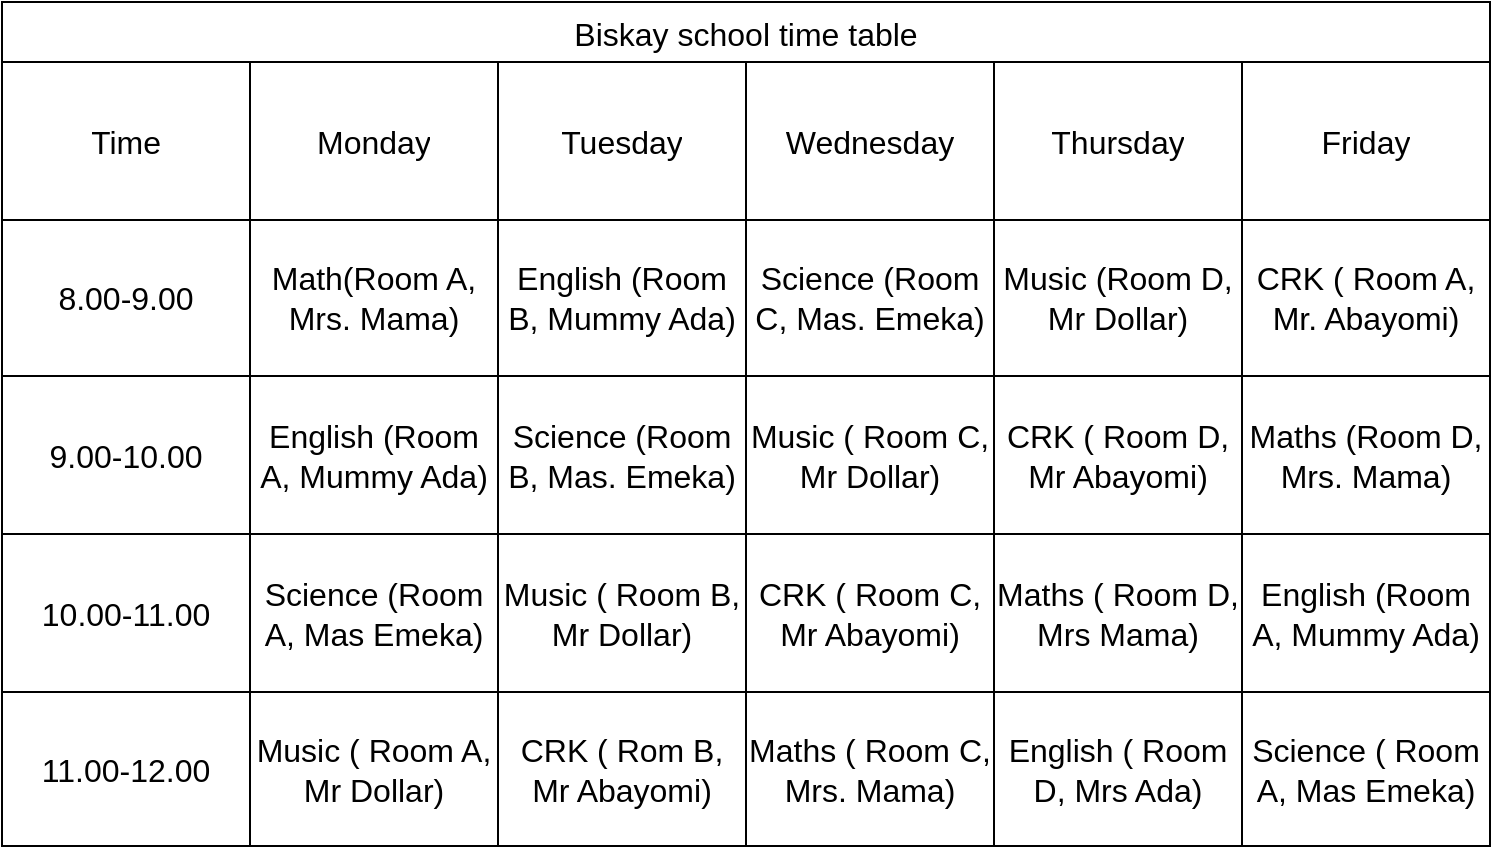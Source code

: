<mxfile version="24.2.5" type="device">
  <diagram name="Page-1" id="jOcHRtPfo5bOFZ-ORxIO">
    <mxGraphModel dx="1964" dy="727" grid="1" gridSize="10" guides="1" tooltips="1" connect="1" arrows="1" fold="1" page="1" pageScale="1" pageWidth="850" pageHeight="1100" math="0" shadow="0">
      <root>
        <mxCell id="0" />
        <mxCell id="1" parent="0" />
        <mxCell id="AP3mNxp9teoSaf6UbwaE-1" value="Biskay school time table" style="shape=table;startSize=30;container=1;collapsible=0;childLayout=tableLayout;strokeColor=default;fontSize=16;" vertex="1" parent="1">
          <mxGeometry x="-50" y="100" width="744" height="422" as="geometry" />
        </mxCell>
        <mxCell id="AP3mNxp9teoSaf6UbwaE-37" style="shape=tableRow;horizontal=0;startSize=0;swimlaneHead=0;swimlaneBody=0;strokeColor=inherit;top=0;left=0;bottom=0;right=0;collapsible=0;dropTarget=0;fillColor=none;points=[[0,0.5],[1,0.5]];portConstraint=eastwest;fontSize=16;" vertex="1" parent="AP3mNxp9teoSaf6UbwaE-1">
          <mxGeometry y="30" width="744" height="79" as="geometry" />
        </mxCell>
        <mxCell id="AP3mNxp9teoSaf6UbwaE-38" value="Time" style="shape=partialRectangle;html=1;whiteSpace=wrap;connectable=0;strokeColor=inherit;overflow=hidden;fillColor=none;top=0;left=0;bottom=0;right=0;pointerEvents=1;fontSize=16;" vertex="1" parent="AP3mNxp9teoSaf6UbwaE-37">
          <mxGeometry width="124" height="79" as="geometry">
            <mxRectangle width="124" height="79" as="alternateBounds" />
          </mxGeometry>
        </mxCell>
        <mxCell id="AP3mNxp9teoSaf6UbwaE-39" value="Monday" style="shape=partialRectangle;html=1;whiteSpace=wrap;connectable=0;strokeColor=inherit;overflow=hidden;fillColor=none;top=0;left=0;bottom=0;right=0;pointerEvents=1;fontSize=16;" vertex="1" parent="AP3mNxp9teoSaf6UbwaE-37">
          <mxGeometry x="124" width="124" height="79" as="geometry">
            <mxRectangle width="124" height="79" as="alternateBounds" />
          </mxGeometry>
        </mxCell>
        <mxCell id="AP3mNxp9teoSaf6UbwaE-40" value="Tuesday" style="shape=partialRectangle;html=1;whiteSpace=wrap;connectable=0;strokeColor=inherit;overflow=hidden;fillColor=none;top=0;left=0;bottom=0;right=0;pointerEvents=1;fontSize=16;" vertex="1" parent="AP3mNxp9teoSaf6UbwaE-37">
          <mxGeometry x="248" width="124" height="79" as="geometry">
            <mxRectangle width="124" height="79" as="alternateBounds" />
          </mxGeometry>
        </mxCell>
        <mxCell id="AP3mNxp9teoSaf6UbwaE-41" value="Wednesday" style="shape=partialRectangle;html=1;whiteSpace=wrap;connectable=0;strokeColor=inherit;overflow=hidden;fillColor=none;top=0;left=0;bottom=0;right=0;pointerEvents=1;fontSize=16;" vertex="1" parent="AP3mNxp9teoSaf6UbwaE-37">
          <mxGeometry x="372" width="124" height="79" as="geometry">
            <mxRectangle width="124" height="79" as="alternateBounds" />
          </mxGeometry>
        </mxCell>
        <mxCell id="AP3mNxp9teoSaf6UbwaE-42" value="Thursday" style="shape=partialRectangle;html=1;whiteSpace=wrap;connectable=0;strokeColor=inherit;overflow=hidden;fillColor=none;top=0;left=0;bottom=0;right=0;pointerEvents=1;fontSize=16;" vertex="1" parent="AP3mNxp9teoSaf6UbwaE-37">
          <mxGeometry x="496" width="124" height="79" as="geometry">
            <mxRectangle width="124" height="79" as="alternateBounds" />
          </mxGeometry>
        </mxCell>
        <mxCell id="AP3mNxp9teoSaf6UbwaE-45" value="Friday" style="shape=partialRectangle;html=1;whiteSpace=wrap;connectable=0;strokeColor=inherit;overflow=hidden;fillColor=none;top=0;left=0;bottom=0;right=0;pointerEvents=1;fontSize=16;" vertex="1" parent="AP3mNxp9teoSaf6UbwaE-37">
          <mxGeometry x="620" width="124" height="79" as="geometry">
            <mxRectangle width="124" height="79" as="alternateBounds" />
          </mxGeometry>
        </mxCell>
        <mxCell id="AP3mNxp9teoSaf6UbwaE-30" style="shape=tableRow;horizontal=0;startSize=0;swimlaneHead=0;swimlaneBody=0;strokeColor=inherit;top=0;left=0;bottom=0;right=0;collapsible=0;dropTarget=0;fillColor=none;points=[[0,0.5],[1,0.5]];portConstraint=eastwest;fontSize=16;" vertex="1" parent="AP3mNxp9teoSaf6UbwaE-1">
          <mxGeometry y="109" width="744" height="78" as="geometry" />
        </mxCell>
        <mxCell id="AP3mNxp9teoSaf6UbwaE-31" value="8.00-9.00" style="shape=partialRectangle;html=1;whiteSpace=wrap;connectable=0;strokeColor=inherit;overflow=hidden;fillColor=none;top=0;left=0;bottom=0;right=0;pointerEvents=1;fontSize=16;" vertex="1" parent="AP3mNxp9teoSaf6UbwaE-30">
          <mxGeometry width="124" height="78" as="geometry">
            <mxRectangle width="124" height="78" as="alternateBounds" />
          </mxGeometry>
        </mxCell>
        <mxCell id="AP3mNxp9teoSaf6UbwaE-32" value="Math(Room A, Mrs. Mama)" style="shape=partialRectangle;html=1;whiteSpace=wrap;connectable=0;strokeColor=inherit;overflow=hidden;fillColor=none;top=0;left=0;bottom=0;right=0;pointerEvents=1;fontSize=16;" vertex="1" parent="AP3mNxp9teoSaf6UbwaE-30">
          <mxGeometry x="124" width="124" height="78" as="geometry">
            <mxRectangle width="124" height="78" as="alternateBounds" />
          </mxGeometry>
        </mxCell>
        <mxCell id="AP3mNxp9teoSaf6UbwaE-33" value="English (Room B, Mummy Ada)" style="shape=partialRectangle;html=1;whiteSpace=wrap;connectable=0;strokeColor=inherit;overflow=hidden;fillColor=none;top=0;left=0;bottom=0;right=0;pointerEvents=1;fontSize=16;" vertex="1" parent="AP3mNxp9teoSaf6UbwaE-30">
          <mxGeometry x="248" width="124" height="78" as="geometry">
            <mxRectangle width="124" height="78" as="alternateBounds" />
          </mxGeometry>
        </mxCell>
        <mxCell id="AP3mNxp9teoSaf6UbwaE-34" value="Science (Room C, Mas. Emeka)" style="shape=partialRectangle;html=1;whiteSpace=wrap;connectable=0;strokeColor=inherit;overflow=hidden;fillColor=none;top=0;left=0;bottom=0;right=0;pointerEvents=1;fontSize=16;" vertex="1" parent="AP3mNxp9teoSaf6UbwaE-30">
          <mxGeometry x="372" width="124" height="78" as="geometry">
            <mxRectangle width="124" height="78" as="alternateBounds" />
          </mxGeometry>
        </mxCell>
        <mxCell id="AP3mNxp9teoSaf6UbwaE-35" value="Music (Room D, Mr Dollar)" style="shape=partialRectangle;html=1;whiteSpace=wrap;connectable=0;strokeColor=inherit;overflow=hidden;fillColor=none;top=0;left=0;bottom=0;right=0;pointerEvents=1;fontSize=16;" vertex="1" parent="AP3mNxp9teoSaf6UbwaE-30">
          <mxGeometry x="496" width="124" height="78" as="geometry">
            <mxRectangle width="124" height="78" as="alternateBounds" />
          </mxGeometry>
        </mxCell>
        <mxCell id="AP3mNxp9teoSaf6UbwaE-46" value="CRK ( Room A, Mr. Abayomi)" style="shape=partialRectangle;html=1;whiteSpace=wrap;connectable=0;strokeColor=inherit;overflow=hidden;fillColor=none;top=0;left=0;bottom=0;right=0;pointerEvents=1;fontSize=16;" vertex="1" parent="AP3mNxp9teoSaf6UbwaE-30">
          <mxGeometry x="620" width="124" height="78" as="geometry">
            <mxRectangle width="124" height="78" as="alternateBounds" />
          </mxGeometry>
        </mxCell>
        <mxCell id="AP3mNxp9teoSaf6UbwaE-23" style="shape=tableRow;horizontal=0;startSize=0;swimlaneHead=0;swimlaneBody=0;strokeColor=inherit;top=0;left=0;bottom=0;right=0;collapsible=0;dropTarget=0;fillColor=none;points=[[0,0.5],[1,0.5]];portConstraint=eastwest;fontSize=16;" vertex="1" parent="AP3mNxp9teoSaf6UbwaE-1">
          <mxGeometry y="187" width="744" height="79" as="geometry" />
        </mxCell>
        <mxCell id="AP3mNxp9teoSaf6UbwaE-24" value="9.00-10.00" style="shape=partialRectangle;html=1;whiteSpace=wrap;connectable=0;strokeColor=inherit;overflow=hidden;fillColor=none;top=0;left=0;bottom=0;right=0;pointerEvents=1;fontSize=16;" vertex="1" parent="AP3mNxp9teoSaf6UbwaE-23">
          <mxGeometry width="124" height="79" as="geometry">
            <mxRectangle width="124" height="79" as="alternateBounds" />
          </mxGeometry>
        </mxCell>
        <mxCell id="AP3mNxp9teoSaf6UbwaE-25" value="English (Room A, Mummy Ada)" style="shape=partialRectangle;html=1;whiteSpace=wrap;connectable=0;strokeColor=inherit;overflow=hidden;fillColor=none;top=0;left=0;bottom=0;right=0;pointerEvents=1;fontSize=16;" vertex="1" parent="AP3mNxp9teoSaf6UbwaE-23">
          <mxGeometry x="124" width="124" height="79" as="geometry">
            <mxRectangle width="124" height="79" as="alternateBounds" />
          </mxGeometry>
        </mxCell>
        <mxCell id="AP3mNxp9teoSaf6UbwaE-26" value="Science (Room B, Mas. Emeka)" style="shape=partialRectangle;html=1;whiteSpace=wrap;connectable=0;strokeColor=inherit;overflow=hidden;fillColor=none;top=0;left=0;bottom=0;right=0;pointerEvents=1;fontSize=16;" vertex="1" parent="AP3mNxp9teoSaf6UbwaE-23">
          <mxGeometry x="248" width="124" height="79" as="geometry">
            <mxRectangle width="124" height="79" as="alternateBounds" />
          </mxGeometry>
        </mxCell>
        <mxCell id="AP3mNxp9teoSaf6UbwaE-27" value="Music ( Room C, Mr Dollar)" style="shape=partialRectangle;html=1;whiteSpace=wrap;connectable=0;strokeColor=inherit;overflow=hidden;fillColor=none;top=0;left=0;bottom=0;right=0;pointerEvents=1;fontSize=16;" vertex="1" parent="AP3mNxp9teoSaf6UbwaE-23">
          <mxGeometry x="372" width="124" height="79" as="geometry">
            <mxRectangle width="124" height="79" as="alternateBounds" />
          </mxGeometry>
        </mxCell>
        <mxCell id="AP3mNxp9teoSaf6UbwaE-28" value="CRK ( Room D, Mr Abayomi)" style="shape=partialRectangle;html=1;whiteSpace=wrap;connectable=0;strokeColor=inherit;overflow=hidden;fillColor=none;top=0;left=0;bottom=0;right=0;pointerEvents=1;fontSize=16;" vertex="1" parent="AP3mNxp9teoSaf6UbwaE-23">
          <mxGeometry x="496" width="124" height="79" as="geometry">
            <mxRectangle width="124" height="79" as="alternateBounds" />
          </mxGeometry>
        </mxCell>
        <mxCell id="AP3mNxp9teoSaf6UbwaE-47" value="Maths (Room D, Mrs. Mama)" style="shape=partialRectangle;html=1;whiteSpace=wrap;connectable=0;strokeColor=inherit;overflow=hidden;fillColor=none;top=0;left=0;bottom=0;right=0;pointerEvents=1;fontSize=16;" vertex="1" parent="AP3mNxp9teoSaf6UbwaE-23">
          <mxGeometry x="620" width="124" height="79" as="geometry">
            <mxRectangle width="124" height="79" as="alternateBounds" />
          </mxGeometry>
        </mxCell>
        <mxCell id="AP3mNxp9teoSaf6UbwaE-2" value="" style="shape=tableRow;horizontal=0;startSize=0;swimlaneHead=0;swimlaneBody=0;strokeColor=inherit;top=0;left=0;bottom=0;right=0;collapsible=0;dropTarget=0;fillColor=none;points=[[0,0.5],[1,0.5]];portConstraint=eastwest;fontSize=16;" vertex="1" parent="AP3mNxp9teoSaf6UbwaE-1">
          <mxGeometry y="266" width="744" height="79" as="geometry" />
        </mxCell>
        <mxCell id="AP3mNxp9teoSaf6UbwaE-20" value="10.00-11.00" style="shape=partialRectangle;html=1;whiteSpace=wrap;connectable=0;strokeColor=inherit;overflow=hidden;fillColor=none;top=0;left=0;bottom=0;right=0;pointerEvents=1;fontSize=16;" vertex="1" parent="AP3mNxp9teoSaf6UbwaE-2">
          <mxGeometry width="124" height="79" as="geometry">
            <mxRectangle width="124" height="79" as="alternateBounds" />
          </mxGeometry>
        </mxCell>
        <mxCell id="AP3mNxp9teoSaf6UbwaE-17" value="Science (Room A, Mas Emeka)" style="shape=partialRectangle;html=1;whiteSpace=wrap;connectable=0;strokeColor=inherit;overflow=hidden;fillColor=none;top=0;left=0;bottom=0;right=0;pointerEvents=1;fontSize=16;" vertex="1" parent="AP3mNxp9teoSaf6UbwaE-2">
          <mxGeometry x="124" width="124" height="79" as="geometry">
            <mxRectangle width="124" height="79" as="alternateBounds" />
          </mxGeometry>
        </mxCell>
        <mxCell id="AP3mNxp9teoSaf6UbwaE-3" value="Music ( Room B, Mr Dollar)" style="shape=partialRectangle;html=1;whiteSpace=wrap;connectable=0;strokeColor=inherit;overflow=hidden;fillColor=none;top=0;left=0;bottom=0;right=0;pointerEvents=1;fontSize=16;" vertex="1" parent="AP3mNxp9teoSaf6UbwaE-2">
          <mxGeometry x="248" width="124" height="79" as="geometry">
            <mxRectangle width="124" height="79" as="alternateBounds" />
          </mxGeometry>
        </mxCell>
        <mxCell id="AP3mNxp9teoSaf6UbwaE-4" value="CRK ( Room C, Mr Abayomi)" style="shape=partialRectangle;html=1;whiteSpace=wrap;connectable=0;strokeColor=inherit;overflow=hidden;fillColor=none;top=0;left=0;bottom=0;right=0;pointerEvents=1;fontSize=16;" vertex="1" parent="AP3mNxp9teoSaf6UbwaE-2">
          <mxGeometry x="372" width="124" height="79" as="geometry">
            <mxRectangle width="124" height="79" as="alternateBounds" />
          </mxGeometry>
        </mxCell>
        <mxCell id="AP3mNxp9teoSaf6UbwaE-5" value="Maths ( Room D, Mrs Mama)" style="shape=partialRectangle;html=1;whiteSpace=wrap;connectable=0;strokeColor=inherit;overflow=hidden;fillColor=none;top=0;left=0;bottom=0;right=0;pointerEvents=1;fontSize=16;" vertex="1" parent="AP3mNxp9teoSaf6UbwaE-2">
          <mxGeometry x="496" width="124" height="79" as="geometry">
            <mxRectangle width="124" height="79" as="alternateBounds" />
          </mxGeometry>
        </mxCell>
        <mxCell id="AP3mNxp9teoSaf6UbwaE-48" value="English (Room A, Mummy Ada)" style="shape=partialRectangle;html=1;whiteSpace=wrap;connectable=0;strokeColor=inherit;overflow=hidden;fillColor=none;top=0;left=0;bottom=0;right=0;pointerEvents=1;fontSize=16;" vertex="1" parent="AP3mNxp9teoSaf6UbwaE-2">
          <mxGeometry x="620" width="124" height="79" as="geometry">
            <mxRectangle width="124" height="79" as="alternateBounds" />
          </mxGeometry>
        </mxCell>
        <mxCell id="AP3mNxp9teoSaf6UbwaE-6" value="" style="shape=tableRow;horizontal=0;startSize=0;swimlaneHead=0;swimlaneBody=0;strokeColor=inherit;top=0;left=0;bottom=0;right=0;collapsible=0;dropTarget=0;fillColor=none;points=[[0,0.5],[1,0.5]];portConstraint=eastwest;fontSize=16;" vertex="1" parent="AP3mNxp9teoSaf6UbwaE-1">
          <mxGeometry y="345" width="744" height="77" as="geometry" />
        </mxCell>
        <mxCell id="AP3mNxp9teoSaf6UbwaE-21" value="11.00-12.00" style="shape=partialRectangle;html=1;whiteSpace=wrap;connectable=0;strokeColor=inherit;overflow=hidden;fillColor=none;top=0;left=0;bottom=0;right=0;pointerEvents=1;fontSize=16;" vertex="1" parent="AP3mNxp9teoSaf6UbwaE-6">
          <mxGeometry width="124" height="77" as="geometry">
            <mxRectangle width="124" height="77" as="alternateBounds" />
          </mxGeometry>
        </mxCell>
        <mxCell id="AP3mNxp9teoSaf6UbwaE-18" value="Music ( Room A, Mr Dollar)" style="shape=partialRectangle;html=1;whiteSpace=wrap;connectable=0;strokeColor=inherit;overflow=hidden;fillColor=none;top=0;left=0;bottom=0;right=0;pointerEvents=1;fontSize=16;" vertex="1" parent="AP3mNxp9teoSaf6UbwaE-6">
          <mxGeometry x="124" width="124" height="77" as="geometry">
            <mxRectangle width="124" height="77" as="alternateBounds" />
          </mxGeometry>
        </mxCell>
        <mxCell id="AP3mNxp9teoSaf6UbwaE-7" value="CRK ( Rom B, Mr Abayomi)" style="shape=partialRectangle;html=1;whiteSpace=wrap;connectable=0;strokeColor=inherit;overflow=hidden;fillColor=none;top=0;left=0;bottom=0;right=0;pointerEvents=1;fontSize=16;" vertex="1" parent="AP3mNxp9teoSaf6UbwaE-6">
          <mxGeometry x="248" width="124" height="77" as="geometry">
            <mxRectangle width="124" height="77" as="alternateBounds" />
          </mxGeometry>
        </mxCell>
        <mxCell id="AP3mNxp9teoSaf6UbwaE-8" value="Maths ( Room C, Mrs. Mama)" style="shape=partialRectangle;html=1;whiteSpace=wrap;connectable=0;strokeColor=inherit;overflow=hidden;fillColor=none;top=0;left=0;bottom=0;right=0;pointerEvents=1;fontSize=16;" vertex="1" parent="AP3mNxp9teoSaf6UbwaE-6">
          <mxGeometry x="372" width="124" height="77" as="geometry">
            <mxRectangle width="124" height="77" as="alternateBounds" />
          </mxGeometry>
        </mxCell>
        <mxCell id="AP3mNxp9teoSaf6UbwaE-9" value="English ( Room D, Mrs Ada)" style="shape=partialRectangle;html=1;whiteSpace=wrap;connectable=0;strokeColor=inherit;overflow=hidden;fillColor=none;top=0;left=0;bottom=0;right=0;pointerEvents=1;fontSize=16;" vertex="1" parent="AP3mNxp9teoSaf6UbwaE-6">
          <mxGeometry x="496" width="124" height="77" as="geometry">
            <mxRectangle width="124" height="77" as="alternateBounds" />
          </mxGeometry>
        </mxCell>
        <mxCell id="AP3mNxp9teoSaf6UbwaE-49" value="Science ( Room A, Mas Emeka)" style="shape=partialRectangle;html=1;whiteSpace=wrap;connectable=0;strokeColor=inherit;overflow=hidden;fillColor=none;top=0;left=0;bottom=0;right=0;pointerEvents=1;fontSize=16;" vertex="1" parent="AP3mNxp9teoSaf6UbwaE-6">
          <mxGeometry x="620" width="124" height="77" as="geometry">
            <mxRectangle width="124" height="77" as="alternateBounds" />
          </mxGeometry>
        </mxCell>
      </root>
    </mxGraphModel>
  </diagram>
</mxfile>
